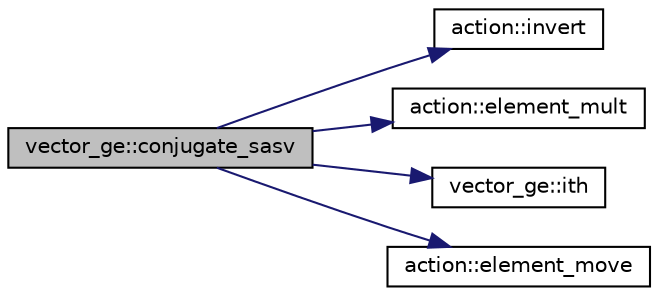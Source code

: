 digraph "vector_ge::conjugate_sasv"
{
  edge [fontname="Helvetica",fontsize="10",labelfontname="Helvetica",labelfontsize="10"];
  node [fontname="Helvetica",fontsize="10",shape=record];
  rankdir="LR";
  Node692 [label="vector_ge::conjugate_sasv",height=0.2,width=0.4,color="black", fillcolor="grey75", style="filled", fontcolor="black"];
  Node692 -> Node693 [color="midnightblue",fontsize="10",style="solid",fontname="Helvetica"];
  Node693 [label="action::invert",height=0.2,width=0.4,color="black", fillcolor="white", style="filled",URL="$d2/d86/classaction.html#aa498723c58a9a8cf1da296044127a428"];
  Node692 -> Node694 [color="midnightblue",fontsize="10",style="solid",fontname="Helvetica"];
  Node694 [label="action::element_mult",height=0.2,width=0.4,color="black", fillcolor="white", style="filled",URL="$d2/d86/classaction.html#ae9e36b2cae1f0f7bd7144097fa9a34b3"];
  Node692 -> Node695 [color="midnightblue",fontsize="10",style="solid",fontname="Helvetica"];
  Node695 [label="vector_ge::ith",height=0.2,width=0.4,color="black", fillcolor="white", style="filled",URL="$d4/d6e/classvector__ge.html#a1ff002e8b746a9beb119d57dcd4a15ff"];
  Node692 -> Node696 [color="midnightblue",fontsize="10",style="solid",fontname="Helvetica"];
  Node696 [label="action::element_move",height=0.2,width=0.4,color="black", fillcolor="white", style="filled",URL="$d2/d86/classaction.html#a550947491bbb534d3d7951f50198a874"];
}
